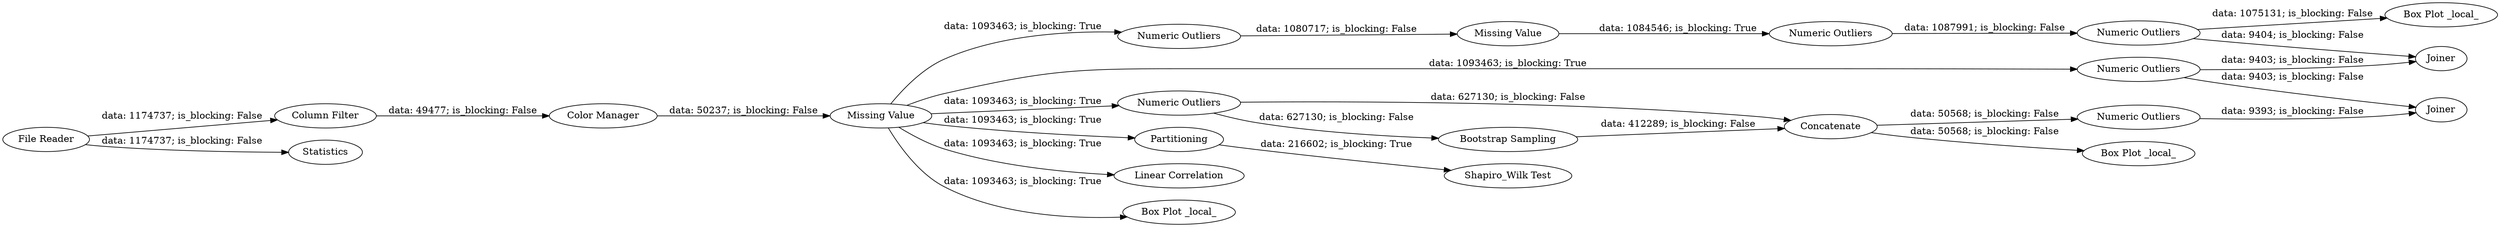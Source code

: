 digraph {
	"3050801252124449797_22" [label=Joiner]
	"3050801252124449797_17" [label="Missing Value"]
	"3050801252124449797_18" [label="Numeric Outliers"]
	"3050801252124449797_16" [label="Numeric Outliers"]
	"3050801252124449797_24" [label="Bootstrap Sampling"]
	"3050801252124449797_19" [label="Numeric Outliers"]
	"3050801252124449797_23" [label="Numeric Outliers"]
	"3050801252124449797_21" [label="Box Plot _local_"]
	"3050801252124449797_4" [label="Missing Value"]
	"3050801252124449797_3" [label="Column Filter"]
	"3050801252124449797_1" [label="File Reader"]
	"3050801252124449797_20" [label="Numeric Outliers"]
	"3050801252124449797_2" [label=Statistics]
	"3050801252124449797_27" [label=Joiner]
	"3050801252124449797_13" [label=Partitioning]
	"3050801252124449797_14" [label="Shapiro_Wilk Test"]
	"3050801252124449797_26" [label="Numeric Outliers"]
	"3050801252124449797_5" [label="Color Manager"]
	"3050801252124449797_28" [label="Box Plot _local_"]
	"3050801252124449797_25" [label=Concatenate]
	"3050801252124449797_15" [label="Linear Correlation"]
	"3050801252124449797_12" [label="Box Plot _local_"]
	"3050801252124449797_19" -> "3050801252124449797_27" [label="data: 9403; is_blocking: False"]
	"3050801252124449797_4" -> "3050801252124449797_15" [label="data: 1093463; is_blocking: True"]
	"3050801252124449797_5" -> "3050801252124449797_4" [label="data: 50237; is_blocking: False"]
	"3050801252124449797_20" -> "3050801252124449797_22" [label="data: 9404; is_blocking: False"]
	"3050801252124449797_26" -> "3050801252124449797_27" [label="data: 9393; is_blocking: False"]
	"3050801252124449797_19" -> "3050801252124449797_22" [label="data: 9403; is_blocking: False"]
	"3050801252124449797_23" -> "3050801252124449797_25" [label="data: 627130; is_blocking: False"]
	"3050801252124449797_4" -> "3050801252124449797_19" [label="data: 1093463; is_blocking: True"]
	"3050801252124449797_1" -> "3050801252124449797_3" [label="data: 1174737; is_blocking: False"]
	"3050801252124449797_20" -> "3050801252124449797_21" [label="data: 1075131; is_blocking: False"]
	"3050801252124449797_23" -> "3050801252124449797_24" [label="data: 627130; is_blocking: False"]
	"3050801252124449797_13" -> "3050801252124449797_14" [label="data: 216602; is_blocking: True"]
	"3050801252124449797_18" -> "3050801252124449797_20" [label="data: 1087991; is_blocking: False"]
	"3050801252124449797_4" -> "3050801252124449797_16" [label="data: 1093463; is_blocking: True"]
	"3050801252124449797_4" -> "3050801252124449797_12" [label="data: 1093463; is_blocking: True"]
	"3050801252124449797_4" -> "3050801252124449797_23" [label="data: 1093463; is_blocking: True"]
	"3050801252124449797_17" -> "3050801252124449797_18" [label="data: 1084546; is_blocking: True"]
	"3050801252124449797_25" -> "3050801252124449797_28" [label="data: 50568; is_blocking: False"]
	"3050801252124449797_24" -> "3050801252124449797_25" [label="data: 412289; is_blocking: False"]
	"3050801252124449797_16" -> "3050801252124449797_17" [label="data: 1080717; is_blocking: False"]
	"3050801252124449797_4" -> "3050801252124449797_13" [label="data: 1093463; is_blocking: True"]
	"3050801252124449797_25" -> "3050801252124449797_26" [label="data: 50568; is_blocking: False"]
	"3050801252124449797_1" -> "3050801252124449797_2" [label="data: 1174737; is_blocking: False"]
	"3050801252124449797_3" -> "3050801252124449797_5" [label="data: 49477; is_blocking: False"]
	rankdir=LR
}
